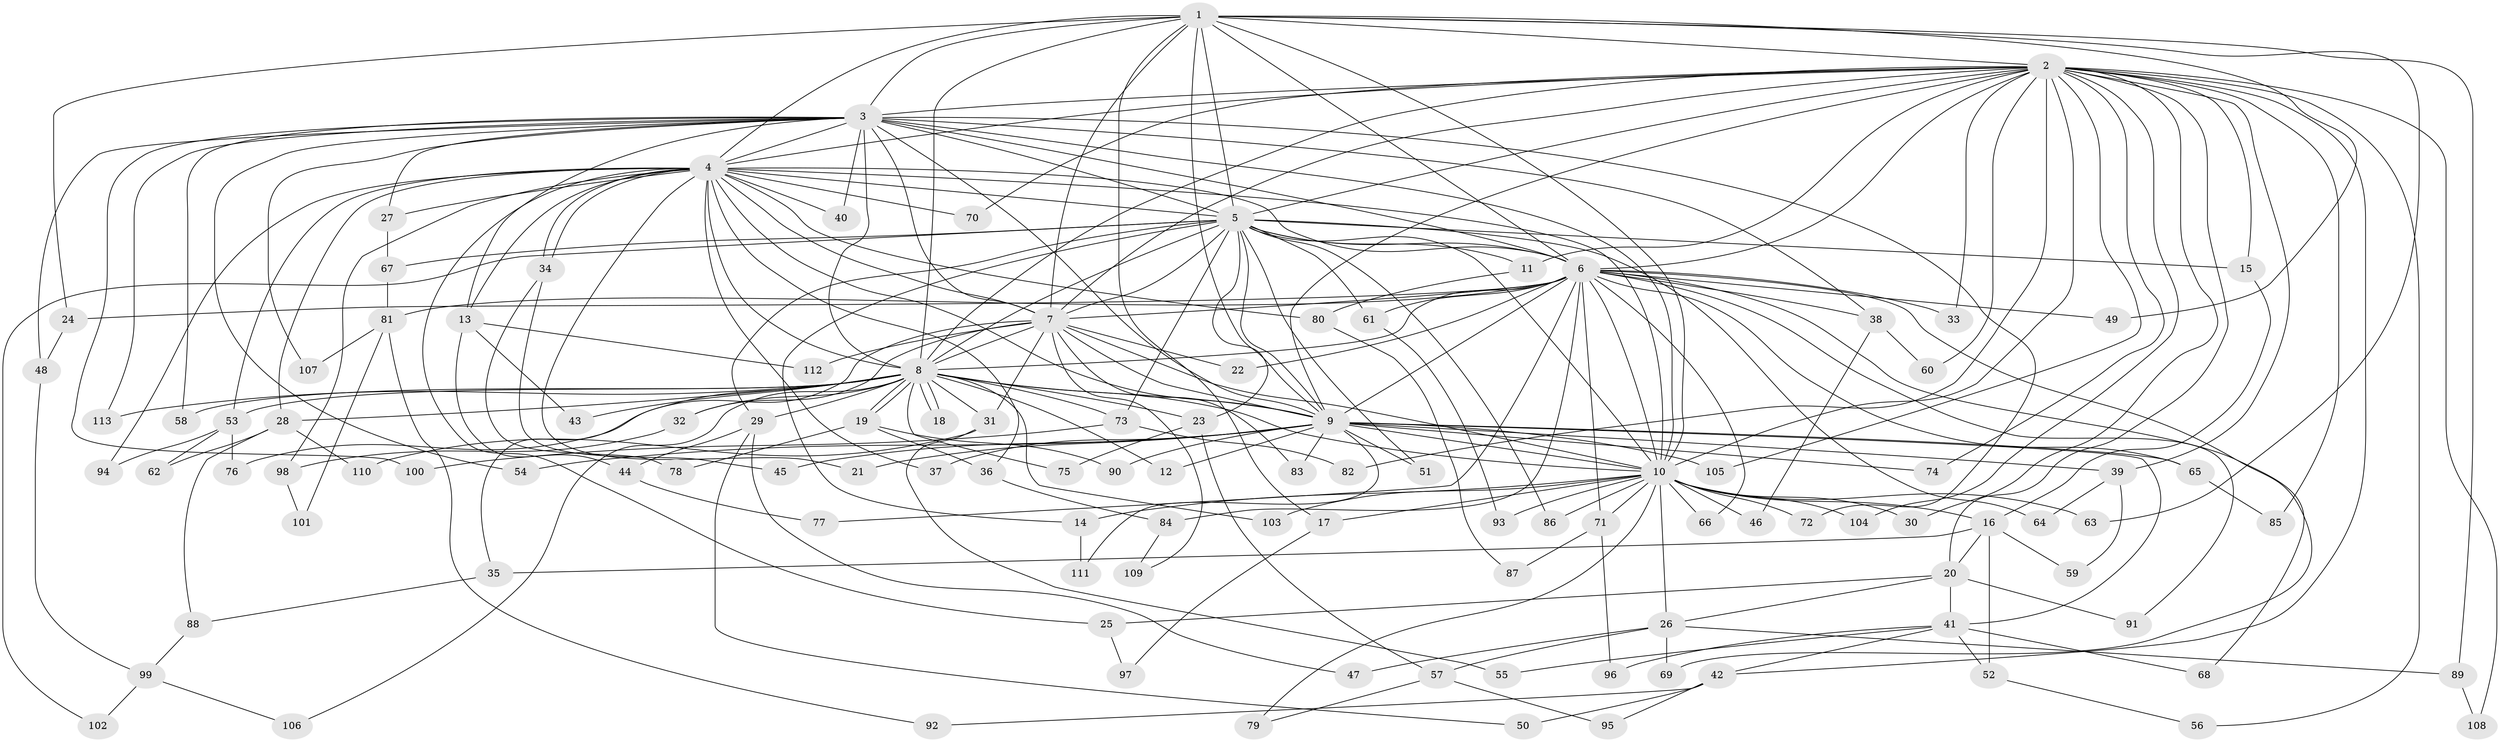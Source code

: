 // coarse degree distribution, {1: 0.5151515151515151, 2: 0.36363636363636365, 15: 0.030303030303030304, 23: 0.030303030303030304, 3: 0.030303030303030304, 8: 0.030303030303030304}
// Generated by graph-tools (version 1.1) at 2025/48/03/04/25 21:48:30]
// undirected, 113 vertices, 251 edges
graph export_dot {
graph [start="1"]
  node [color=gray90,style=filled];
  1;
  2;
  3;
  4;
  5;
  6;
  7;
  8;
  9;
  10;
  11;
  12;
  13;
  14;
  15;
  16;
  17;
  18;
  19;
  20;
  21;
  22;
  23;
  24;
  25;
  26;
  27;
  28;
  29;
  30;
  31;
  32;
  33;
  34;
  35;
  36;
  37;
  38;
  39;
  40;
  41;
  42;
  43;
  44;
  45;
  46;
  47;
  48;
  49;
  50;
  51;
  52;
  53;
  54;
  55;
  56;
  57;
  58;
  59;
  60;
  61;
  62;
  63;
  64;
  65;
  66;
  67;
  68;
  69;
  70;
  71;
  72;
  73;
  74;
  75;
  76;
  77;
  78;
  79;
  80;
  81;
  82;
  83;
  84;
  85;
  86;
  87;
  88;
  89;
  90;
  91;
  92;
  93;
  94;
  95;
  96;
  97;
  98;
  99;
  100;
  101;
  102;
  103;
  104;
  105;
  106;
  107;
  108;
  109;
  110;
  111;
  112;
  113;
  1 -- 2;
  1 -- 3;
  1 -- 4;
  1 -- 5;
  1 -- 6;
  1 -- 7;
  1 -- 8;
  1 -- 9;
  1 -- 10;
  1 -- 17;
  1 -- 24;
  1 -- 49;
  1 -- 63;
  1 -- 89;
  2 -- 3;
  2 -- 4;
  2 -- 5;
  2 -- 6;
  2 -- 7;
  2 -- 8;
  2 -- 9;
  2 -- 10;
  2 -- 11;
  2 -- 15;
  2 -- 20;
  2 -- 30;
  2 -- 33;
  2 -- 39;
  2 -- 42;
  2 -- 56;
  2 -- 60;
  2 -- 70;
  2 -- 74;
  2 -- 82;
  2 -- 85;
  2 -- 104;
  2 -- 105;
  2 -- 108;
  3 -- 4;
  3 -- 5;
  3 -- 6;
  3 -- 7;
  3 -- 8;
  3 -- 9;
  3 -- 10;
  3 -- 13;
  3 -- 27;
  3 -- 38;
  3 -- 40;
  3 -- 48;
  3 -- 54;
  3 -- 58;
  3 -- 72;
  3 -- 100;
  3 -- 107;
  3 -- 113;
  4 -- 5;
  4 -- 6;
  4 -- 7;
  4 -- 8;
  4 -- 9;
  4 -- 10;
  4 -- 13;
  4 -- 21;
  4 -- 25;
  4 -- 27;
  4 -- 28;
  4 -- 34;
  4 -- 34;
  4 -- 36;
  4 -- 37;
  4 -- 40;
  4 -- 53;
  4 -- 70;
  4 -- 80;
  4 -- 94;
  4 -- 98;
  5 -- 6;
  5 -- 7;
  5 -- 8;
  5 -- 9;
  5 -- 10;
  5 -- 11;
  5 -- 14;
  5 -- 15;
  5 -- 23;
  5 -- 29;
  5 -- 51;
  5 -- 61;
  5 -- 64;
  5 -- 67;
  5 -- 73;
  5 -- 86;
  5 -- 102;
  6 -- 7;
  6 -- 8;
  6 -- 9;
  6 -- 10;
  6 -- 22;
  6 -- 24;
  6 -- 33;
  6 -- 38;
  6 -- 49;
  6 -- 61;
  6 -- 65;
  6 -- 66;
  6 -- 68;
  6 -- 69;
  6 -- 71;
  6 -- 77;
  6 -- 81;
  6 -- 84;
  6 -- 91;
  7 -- 8;
  7 -- 9;
  7 -- 10;
  7 -- 22;
  7 -- 31;
  7 -- 32;
  7 -- 35;
  7 -- 83;
  7 -- 109;
  7 -- 112;
  8 -- 9;
  8 -- 10;
  8 -- 12;
  8 -- 18;
  8 -- 18;
  8 -- 19;
  8 -- 19;
  8 -- 23;
  8 -- 28;
  8 -- 29;
  8 -- 31;
  8 -- 32;
  8 -- 43;
  8 -- 53;
  8 -- 58;
  8 -- 73;
  8 -- 75;
  8 -- 76;
  8 -- 103;
  8 -- 106;
  8 -- 113;
  9 -- 10;
  9 -- 12;
  9 -- 21;
  9 -- 37;
  9 -- 39;
  9 -- 41;
  9 -- 45;
  9 -- 51;
  9 -- 54;
  9 -- 65;
  9 -- 74;
  9 -- 83;
  9 -- 90;
  9 -- 105;
  9 -- 111;
  10 -- 14;
  10 -- 16;
  10 -- 17;
  10 -- 26;
  10 -- 30;
  10 -- 46;
  10 -- 63;
  10 -- 66;
  10 -- 71;
  10 -- 72;
  10 -- 79;
  10 -- 86;
  10 -- 93;
  10 -- 103;
  10 -- 104;
  11 -- 80;
  13 -- 43;
  13 -- 44;
  13 -- 112;
  14 -- 111;
  15 -- 16;
  16 -- 20;
  16 -- 35;
  16 -- 52;
  16 -- 59;
  17 -- 97;
  19 -- 36;
  19 -- 78;
  19 -- 90;
  20 -- 25;
  20 -- 26;
  20 -- 41;
  20 -- 91;
  23 -- 57;
  23 -- 75;
  24 -- 48;
  25 -- 97;
  26 -- 47;
  26 -- 57;
  26 -- 69;
  26 -- 89;
  27 -- 67;
  28 -- 62;
  28 -- 88;
  28 -- 110;
  29 -- 44;
  29 -- 47;
  29 -- 50;
  31 -- 55;
  31 -- 110;
  32 -- 98;
  34 -- 45;
  34 -- 78;
  35 -- 88;
  36 -- 84;
  38 -- 46;
  38 -- 60;
  39 -- 59;
  39 -- 64;
  41 -- 42;
  41 -- 52;
  41 -- 55;
  41 -- 68;
  41 -- 96;
  42 -- 50;
  42 -- 92;
  42 -- 95;
  44 -- 77;
  48 -- 99;
  52 -- 56;
  53 -- 62;
  53 -- 76;
  53 -- 94;
  57 -- 79;
  57 -- 95;
  61 -- 93;
  65 -- 85;
  67 -- 81;
  71 -- 87;
  71 -- 96;
  73 -- 82;
  73 -- 100;
  80 -- 87;
  81 -- 92;
  81 -- 101;
  81 -- 107;
  84 -- 109;
  88 -- 99;
  89 -- 108;
  98 -- 101;
  99 -- 102;
  99 -- 106;
}

